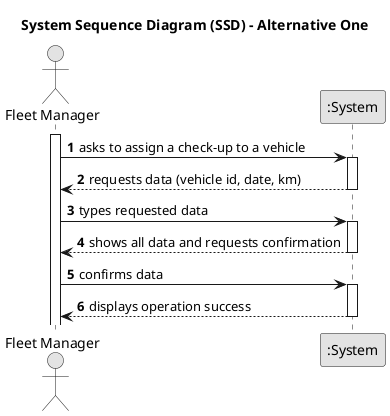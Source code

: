 @startuml
skinparam monochrome true
skinparam packageStyle rectangle
skinparam shadowing false

title System Sequence Diagram (SSD) - Alternative One

autonumber

actor "Fleet Manager" as Employee
participant ":System" as System

activate Employee

    Employee -> System : asks to assign a check-up to a vehicle
    activate System

        System --> Employee : requests data (vehicle id, date, km)
    deactivate System

    Employee -> System : types requested data
    activate System

        System --> Employee : shows all data and requests confirmation
    deactivate System

    Employee -> System : confirms data
    activate System

        System --> Employee : displays operation success
    deactivate System

@enduml
